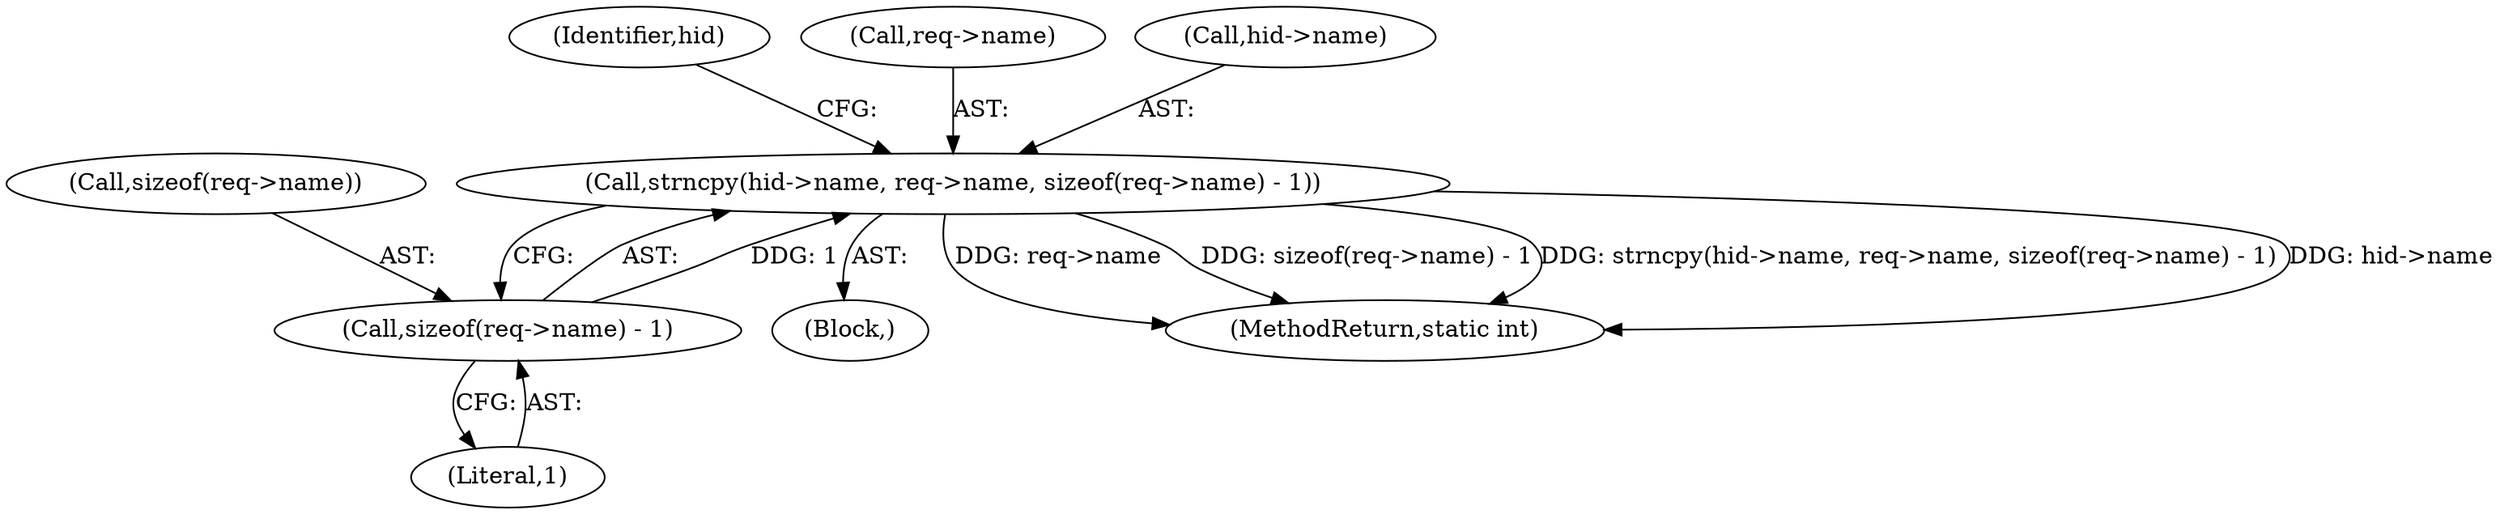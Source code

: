 digraph "0_linux_0a9ab9bdb3e891762553f667066190c1d22ad62b@API" {
"1000203" [label="(Call,strncpy(hid->name, req->name, sizeof(req->name) - 1))"];
"1000210" [label="(Call,sizeof(req->name) - 1)"];
"1000218" [label="(Identifier,hid)"];
"1000215" [label="(Literal,1)"];
"1000203" [label="(Call,strncpy(hid->name, req->name, sizeof(req->name) - 1))"];
"1000211" [label="(Call,sizeof(req->name))"];
"1000207" [label="(Call,req->name)"];
"1000104" [label="(Block,)"];
"1000204" [label="(Call,hid->name)"];
"1000310" [label="(MethodReturn,static int)"];
"1000210" [label="(Call,sizeof(req->name) - 1)"];
"1000203" -> "1000104"  [label="AST: "];
"1000203" -> "1000210"  [label="CFG: "];
"1000204" -> "1000203"  [label="AST: "];
"1000207" -> "1000203"  [label="AST: "];
"1000210" -> "1000203"  [label="AST: "];
"1000218" -> "1000203"  [label="CFG: "];
"1000203" -> "1000310"  [label="DDG: req->name"];
"1000203" -> "1000310"  [label="DDG: sizeof(req->name) - 1"];
"1000203" -> "1000310"  [label="DDG: strncpy(hid->name, req->name, sizeof(req->name) - 1)"];
"1000203" -> "1000310"  [label="DDG: hid->name"];
"1000210" -> "1000203"  [label="DDG: 1"];
"1000210" -> "1000215"  [label="CFG: "];
"1000211" -> "1000210"  [label="AST: "];
"1000215" -> "1000210"  [label="AST: "];
}
